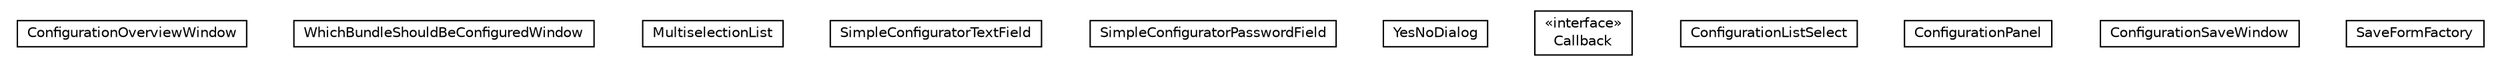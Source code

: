 #!/usr/local/bin/dot
#
# Class diagram 
# Generated by UMLGraph version R5_6-24-gf6e263 (http://www.umlgraph.org/)
#

digraph G {
	edge [fontname="Helvetica",fontsize=10,labelfontname="Helvetica",labelfontsize=10];
	node [fontname="Helvetica",fontsize=10,shape=plaintext];
	nodesep=0.25;
	ranksep=0.5;
	// org.universAAL.tools.ucc.configuration.view.ConfigurationOverviewWindow
	c1443440 [label=<<table title="org.universAAL.tools.ucc.configuration.view.ConfigurationOverviewWindow" border="0" cellborder="1" cellspacing="0" cellpadding="2" port="p" href="./ConfigurationOverviewWindow.html">
		<tr><td><table border="0" cellspacing="0" cellpadding="1">
<tr><td align="center" balign="center"> ConfigurationOverviewWindow </td></tr>
		</table></td></tr>
		</table>>, URL="./ConfigurationOverviewWindow.html", fontname="Helvetica", fontcolor="black", fontsize=10.0];
	// org.universAAL.tools.ucc.configuration.view.WhichBundleShouldBeConfiguredWindow
	c1443441 [label=<<table title="org.universAAL.tools.ucc.configuration.view.WhichBundleShouldBeConfiguredWindow" border="0" cellborder="1" cellspacing="0" cellpadding="2" port="p" href="./WhichBundleShouldBeConfiguredWindow.html">
		<tr><td><table border="0" cellspacing="0" cellpadding="1">
<tr><td align="center" balign="center"> WhichBundleShouldBeConfiguredWindow </td></tr>
		</table></td></tr>
		</table>>, URL="./WhichBundleShouldBeConfiguredWindow.html", fontname="Helvetica", fontcolor="black", fontsize=10.0];
	// org.universAAL.tools.ucc.configuration.view.MultiselectionList
	c1443442 [label=<<table title="org.universAAL.tools.ucc.configuration.view.MultiselectionList" border="0" cellborder="1" cellspacing="0" cellpadding="2" port="p" href="./MultiselectionList.html">
		<tr><td><table border="0" cellspacing="0" cellpadding="1">
<tr><td align="center" balign="center"> MultiselectionList </td></tr>
		</table></td></tr>
		</table>>, URL="./MultiselectionList.html", fontname="Helvetica", fontcolor="black", fontsize=10.0];
	// org.universAAL.tools.ucc.configuration.view.SimpleConfiguratorTextField
	c1443443 [label=<<table title="org.universAAL.tools.ucc.configuration.view.SimpleConfiguratorTextField" border="0" cellborder="1" cellspacing="0" cellpadding="2" port="p" href="./SimpleConfiguratorTextField.html">
		<tr><td><table border="0" cellspacing="0" cellpadding="1">
<tr><td align="center" balign="center"> SimpleConfiguratorTextField </td></tr>
		</table></td></tr>
		</table>>, URL="./SimpleConfiguratorTextField.html", fontname="Helvetica", fontcolor="black", fontsize=10.0];
	// org.universAAL.tools.ucc.configuration.view.SimpleConfiguratorPasswordField
	c1443444 [label=<<table title="org.universAAL.tools.ucc.configuration.view.SimpleConfiguratorPasswordField" border="0" cellborder="1" cellspacing="0" cellpadding="2" port="p" href="./SimpleConfiguratorPasswordField.html">
		<tr><td><table border="0" cellspacing="0" cellpadding="1">
<tr><td align="center" balign="center"> SimpleConfiguratorPasswordField </td></tr>
		</table></td></tr>
		</table>>, URL="./SimpleConfiguratorPasswordField.html", fontname="Helvetica", fontcolor="black", fontsize=10.0];
	// org.universAAL.tools.ucc.configuration.view.YesNoDialog
	c1443445 [label=<<table title="org.universAAL.tools.ucc.configuration.view.YesNoDialog" border="0" cellborder="1" cellspacing="0" cellpadding="2" port="p" href="./YesNoDialog.html">
		<tr><td><table border="0" cellspacing="0" cellpadding="1">
<tr><td align="center" balign="center"> YesNoDialog </td></tr>
		</table></td></tr>
		</table>>, URL="./YesNoDialog.html", fontname="Helvetica", fontcolor="black", fontsize=10.0];
	// org.universAAL.tools.ucc.configuration.view.YesNoDialog.Callback
	c1443446 [label=<<table title="org.universAAL.tools.ucc.configuration.view.YesNoDialog.Callback" border="0" cellborder="1" cellspacing="0" cellpadding="2" port="p" href="./YesNoDialog.Callback.html">
		<tr><td><table border="0" cellspacing="0" cellpadding="1">
<tr><td align="center" balign="center"> &#171;interface&#187; </td></tr>
<tr><td align="center" balign="center"> Callback </td></tr>
		</table></td></tr>
		</table>>, URL="./YesNoDialog.Callback.html", fontname="Helvetica", fontcolor="black", fontsize=10.0];
	// org.universAAL.tools.ucc.configuration.view.ConfigurationListSelect
	c1443447 [label=<<table title="org.universAAL.tools.ucc.configuration.view.ConfigurationListSelect" border="0" cellborder="1" cellspacing="0" cellpadding="2" port="p" href="./ConfigurationListSelect.html">
		<tr><td><table border="0" cellspacing="0" cellpadding="1">
<tr><td align="center" balign="center"> ConfigurationListSelect </td></tr>
		</table></td></tr>
		</table>>, URL="./ConfigurationListSelect.html", fontname="Helvetica", fontcolor="black", fontsize=10.0];
	// org.universAAL.tools.ucc.configuration.view.ConfigurationPanel
	c1443448 [label=<<table title="org.universAAL.tools.ucc.configuration.view.ConfigurationPanel" border="0" cellborder="1" cellspacing="0" cellpadding="2" port="p" href="./ConfigurationPanel.html">
		<tr><td><table border="0" cellspacing="0" cellpadding="1">
<tr><td align="center" balign="center"> ConfigurationPanel </td></tr>
		</table></td></tr>
		</table>>, URL="./ConfigurationPanel.html", fontname="Helvetica", fontcolor="black", fontsize=10.0];
	// org.universAAL.tools.ucc.configuration.view.ConfigurationSaveWindow
	c1443449 [label=<<table title="org.universAAL.tools.ucc.configuration.view.ConfigurationSaveWindow" border="0" cellborder="1" cellspacing="0" cellpadding="2" port="p" href="./ConfigurationSaveWindow.html">
		<tr><td><table border="0" cellspacing="0" cellpadding="1">
<tr><td align="center" balign="center"> ConfigurationSaveWindow </td></tr>
		</table></td></tr>
		</table>>, URL="./ConfigurationSaveWindow.html", fontname="Helvetica", fontcolor="black", fontsize=10.0];
	// org.universAAL.tools.ucc.configuration.view.SaveFormFactory
	c1443450 [label=<<table title="org.universAAL.tools.ucc.configuration.view.SaveFormFactory" border="0" cellborder="1" cellspacing="0" cellpadding="2" port="p" href="./SaveFormFactory.html">
		<tr><td><table border="0" cellspacing="0" cellpadding="1">
<tr><td align="center" balign="center"> SaveFormFactory </td></tr>
		</table></td></tr>
		</table>>, URL="./SaveFormFactory.html", fontname="Helvetica", fontcolor="black", fontsize=10.0];
}

